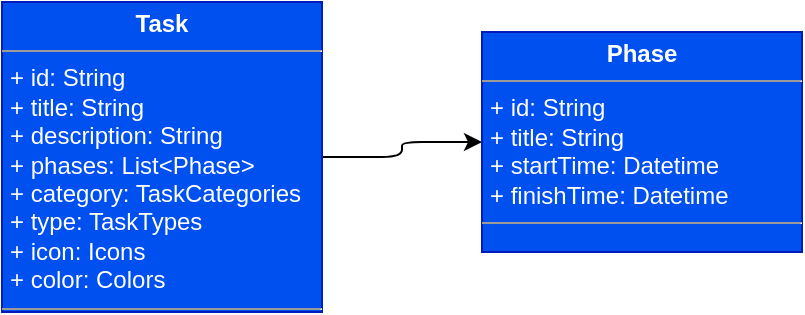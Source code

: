 <mxfile>
    <diagram id="QIrU6h-a6oEmHvtoefuT" name="models">
        <mxGraphModel dx="1292" dy="599" grid="1" gridSize="10" guides="1" tooltips="1" connect="1" arrows="1" fold="1" page="1" pageScale="1" pageWidth="1169" pageHeight="827" math="0" shadow="0">
            <root>
                <mxCell id="0"/>
                <mxCell id="1" parent="0"/>
                <mxCell id="fr7E5AS9_bmgioFu1bn--11" style="edgeStyle=orthogonalEdgeStyle;html=1;exitX=1;exitY=0.5;exitDx=0;exitDy=0;entryX=0;entryY=0.5;entryDx=0;entryDy=0;" parent="1" source="fr7E5AS9_bmgioFu1bn--8" target="fr7E5AS9_bmgioFu1bn--9" edge="1">
                    <mxGeometry relative="1" as="geometry"/>
                </mxCell>
                <mxCell id="fr7E5AS9_bmgioFu1bn--8" value="&lt;p style=&quot;margin: 0px ; margin-top: 4px ; text-align: center&quot;&gt;&lt;b&gt;Task&lt;/b&gt;&lt;/p&gt;&lt;hr size=&quot;1&quot;&gt;&lt;p style=&quot;margin: 0px ; margin-left: 4px&quot;&gt;+ id: String&lt;/p&gt;&lt;p style=&quot;margin: 0px ; margin-left: 4px&quot;&gt;+ title: String&lt;/p&gt;&lt;p style=&quot;margin: 0px ; margin-left: 4px&quot;&gt;+ description: String&lt;/p&gt;&lt;p style=&quot;margin: 0px ; margin-left: 4px&quot;&gt;+ phases: List&amp;lt;Phase&amp;gt;&lt;/p&gt;&lt;p style=&quot;margin: 0px ; margin-left: 4px&quot;&gt;+ category: TaskCategories&lt;/p&gt;&lt;p style=&quot;margin: 0px ; margin-left: 4px&quot;&gt;+ type: TaskTypes&lt;/p&gt;&lt;p style=&quot;margin: 0px ; margin-left: 4px&quot;&gt;+ icon: Icons&lt;/p&gt;&lt;p style=&quot;margin: 0px ; margin-left: 4px&quot;&gt;+ color: Colors&lt;/p&gt;&lt;hr size=&quot;1&quot;&gt;&lt;p style=&quot;margin: 0px ; margin-left: 4px&quot;&gt;&lt;br&gt;&lt;/p&gt;" style="verticalAlign=top;align=left;overflow=fill;fontSize=12;fontFamily=Helvetica;html=1;fillColor=#0050ef;fontColor=#ffffff;strokeColor=#001DBC;" parent="1" vertex="1">
                    <mxGeometry x="360" y="105" width="160" height="155" as="geometry"/>
                </mxCell>
                <mxCell id="fr7E5AS9_bmgioFu1bn--9" value="&lt;p style=&quot;margin: 0px ; margin-top: 4px ; text-align: center&quot;&gt;&lt;b&gt;Phase&lt;/b&gt;&lt;/p&gt;&lt;hr size=&quot;1&quot;&gt;&lt;p style=&quot;margin: 0px ; margin-left: 4px&quot;&gt;+ id: String&lt;/p&gt;&lt;p style=&quot;margin: 0px ; margin-left: 4px&quot;&gt;+ title: String&lt;/p&gt;&lt;p style=&quot;margin: 0px ; margin-left: 4px&quot;&gt;+ startTime: Datetime&lt;/p&gt;&lt;p style=&quot;margin: 0px ; margin-left: 4px&quot;&gt;+ finishTime: Datetime&lt;/p&gt;&lt;hr size=&quot;1&quot;&gt;&lt;p style=&quot;margin: 0px ; margin-left: 4px&quot;&gt;&lt;br&gt;&lt;/p&gt;" style="verticalAlign=top;align=left;overflow=fill;fontSize=12;fontFamily=Helvetica;html=1;fillColor=#0050ef;fontColor=#ffffff;strokeColor=#001DBC;" parent="1" vertex="1">
                    <mxGeometry x="600" y="120" width="160" height="110" as="geometry"/>
                </mxCell>
            </root>
        </mxGraphModel>
    </diagram>
    <diagram id="bGuOFz-WGaSHtcPWw1y8" name="services">
        <mxGraphModel dx="612" dy="599" grid="1" gridSize="10" guides="1" tooltips="1" connect="1" arrows="1" fold="1" page="1" pageScale="1" pageWidth="1169" pageHeight="827" math="0" shadow="0">
            <root>
                <mxCell id="Jc_Q-qHfZ1ThuxER9zVI-0"/>
                <mxCell id="Jc_Q-qHfZ1ThuxER9zVI-1" parent="Jc_Q-qHfZ1ThuxER9zVI-0"/>
                <mxCell id="Jc_Q-qHfZ1ThuxER9zVI-2" value="&lt;p style=&quot;margin: 0px ; margin-top: 4px ; text-align: center&quot;&gt;&lt;i&gt;&amp;lt;&amp;lt;Interface&amp;gt;&amp;gt;&lt;/i&gt;&lt;br&gt;&lt;b&gt;TaskService&lt;/b&gt;&lt;/p&gt;&lt;hr size=&quot;1&quot;&gt;&lt;p style=&quot;margin: 0px ; margin-left: 4px&quot;&gt;&lt;/p&gt;&lt;p style=&quot;margin: 0px ; margin-left: 4px&quot;&gt;+ save(task Task) Task&lt;/p&gt;&lt;p style=&quot;margin: 0px ; margin-left: 4px&quot;&gt;+ getById(id String) Task&lt;/p&gt;&lt;p style=&quot;margin: 0px ; margin-left: 4px&quot;&gt;+ getByTitle(query String): List&amp;lt;Task&amp;gt;&lt;/p&gt;&lt;p style=&quot;margin: 0px ; margin-left: 4px&quot;&gt;+ delete(id String)&lt;/p&gt;&lt;p style=&quot;margin: 0px ; margin-left: 4px&quot;&gt;+ countDuration(task Task, boundary Duration): Duration&lt;/p&gt;&lt;p style=&quot;margin: 0px ; margin-left: 4px&quot;&gt;&lt;br&gt;&lt;/p&gt;" style="verticalAlign=top;align=left;overflow=fill;fontSize=12;fontFamily=Helvetica;html=1;fillColor=#d80073;fontColor=#ffffff;strokeColor=#A50040;" parent="Jc_Q-qHfZ1ThuxER9zVI-1" vertex="1">
                    <mxGeometry x="300" y="100" width="320" height="130" as="geometry"/>
                </mxCell>
                <mxCell id="pGwFGDc61FgdIF1Wvq8l-1" value="&lt;p style=&quot;margin: 0px ; margin-top: 4px ; text-align: center&quot;&gt;&lt;i&gt;&amp;lt;&amp;lt;Interface&amp;gt;&amp;gt;&lt;/i&gt;&lt;br&gt;&lt;b&gt;TimeConsumeService&lt;/b&gt;&lt;/p&gt;&lt;hr size=&quot;1&quot;&gt;&lt;p style=&quot;margin: 0px ; margin-left: 4px&quot;&gt;&lt;/p&gt;&lt;p style=&quot;margin: 0px ; margin-left: 4px&quot;&gt;+ saveResult(task Task, phase Phase) Task&lt;/p&gt;&lt;p style=&quot;margin: 0px ; margin-left: 4px&quot;&gt;+ tick(phase Phase) Phase&lt;/p&gt;&lt;p style=&quot;margin: 0px ; margin-left: 4px&quot;&gt;+ getDuration(phase Phase) Duration&lt;/p&gt;&lt;p style=&quot;margin: 0px ; margin-left: 4px&quot;&gt;&lt;br&gt;&lt;/p&gt;" style="verticalAlign=top;align=left;overflow=fill;fontSize=12;fontFamily=Helvetica;html=1;fillColor=#d80073;fontColor=#ffffff;strokeColor=#A50040;" parent="Jc_Q-qHfZ1ThuxER9zVI-1" vertex="1">
                    <mxGeometry x="300" y="250" width="320" height="100" as="geometry"/>
                </mxCell>
            </root>
        </mxGraphModel>
    </diagram>
    <diagram id="PXky34SzbdsnuW4LvzbI" name="repositories">
        <mxGraphModel dx="612" dy="599" grid="1" gridSize="10" guides="1" tooltips="1" connect="1" arrows="1" fold="1" page="1" pageScale="1" pageWidth="1169" pageHeight="827" math="0" shadow="0">
            <root>
                <mxCell id="I4kjwl10QJIyPzC8FIi0-0"/>
                <mxCell id="I4kjwl10QJIyPzC8FIi0-1" parent="I4kjwl10QJIyPzC8FIi0-0"/>
                <mxCell id="I4kjwl10QJIyPzC8FIi0-2" value="&lt;p style=&quot;margin: 0px ; margin-top: 4px ; text-align: center&quot;&gt;&lt;i&gt;&amp;lt;&amp;lt;Interface&amp;gt;&amp;gt;&lt;/i&gt;&lt;br&gt;&lt;b&gt;TaskRepository&lt;/b&gt;&lt;/p&gt;&lt;hr size=&quot;1&quot;&gt;&lt;p style=&quot;margin: 0px ; margin-left: 4px&quot;&gt;+ create(task Task)&lt;/p&gt;&lt;p style=&quot;margin: 0px ; margin-left: 4px&quot;&gt;+ update(task Task)&lt;/p&gt;&lt;p style=&quot;margin: 0px ; margin-left: 4px&quot;&gt;+ read(id String) Task&lt;/p&gt;&lt;p style=&quot;margin: 0px ; margin-left: 4px&quot;&gt;+ readAll() List&amp;lt;Task&amp;gt;&lt;/p&gt;&lt;p style=&quot;margin: 0px ; margin-left: 4px&quot;&gt;+ delete(id String)&amp;nbsp;&lt;/p&gt;" style="verticalAlign=top;align=left;overflow=fill;fontSize=12;fontFamily=Helvetica;html=1;fillColor=#a20025;fontColor=#ffffff;strokeColor=#6F0000;" parent="I4kjwl10QJIyPzC8FIi0-1" vertex="1">
                    <mxGeometry x="310" y="90" width="190" height="130" as="geometry"/>
                </mxCell>
            </root>
        </mxGraphModel>
    </diagram>
</mxfile>